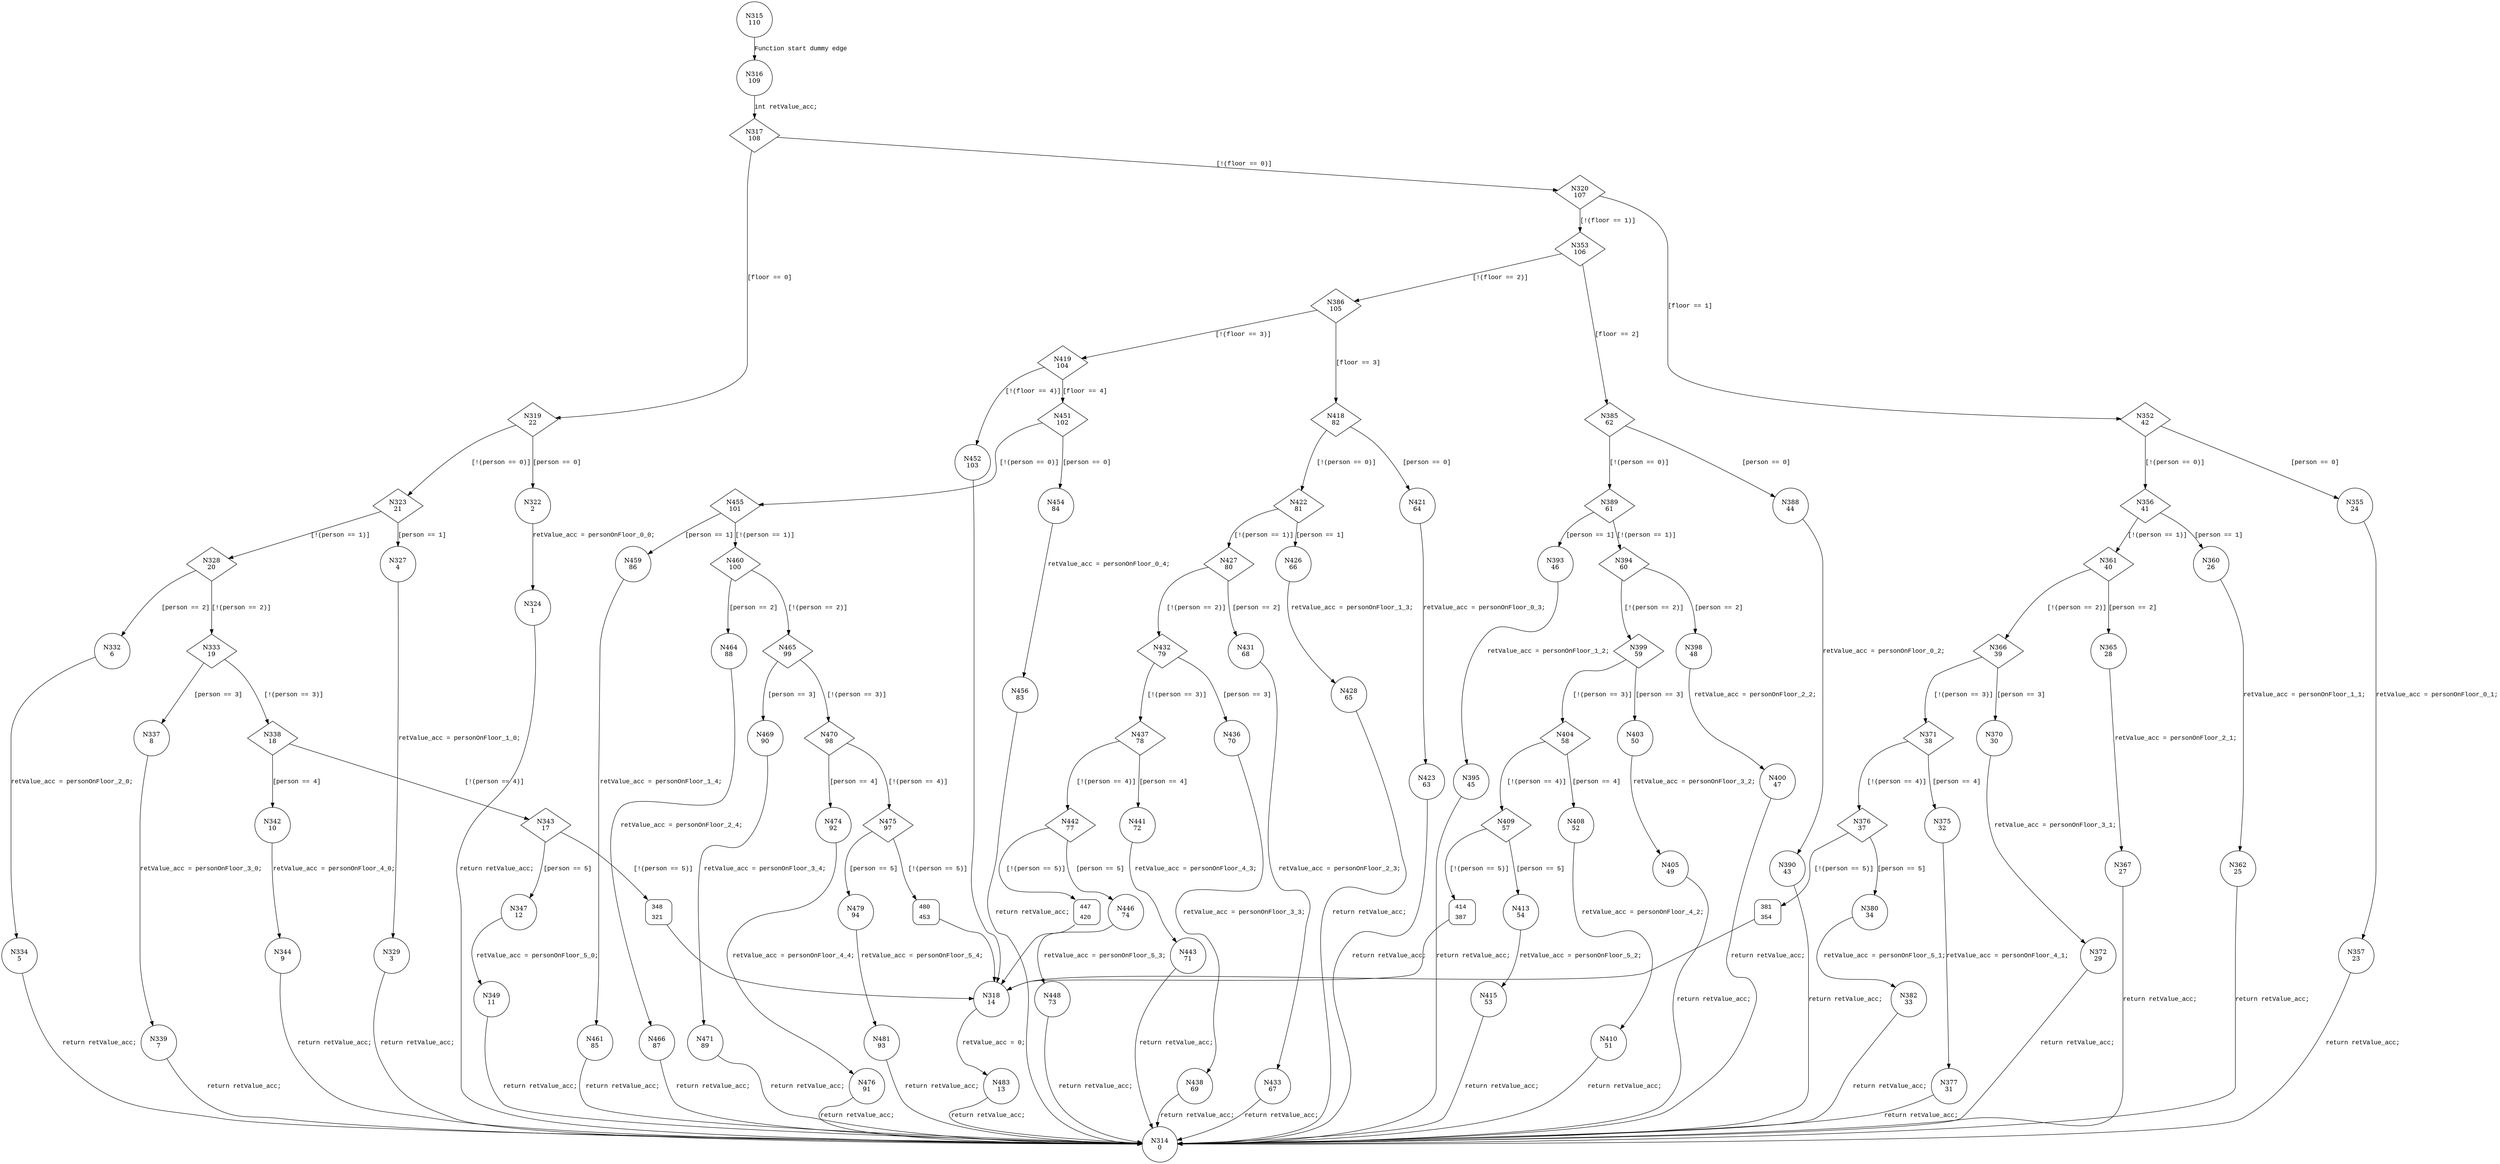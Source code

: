 digraph isPersonOnFloor {
315 [shape="circle" label="N315\n110"]
316 [shape="circle" label="N316\n109"]
317 [shape="diamond" label="N317\n108"]
319 [shape="diamond" label="N319\n22"]
320 [shape="diamond" label="N320\n107"]
352 [shape="diamond" label="N352\n42"]
353 [shape="diamond" label="N353\n106"]
385 [shape="diamond" label="N385\n62"]
386 [shape="diamond" label="N386\n105"]
418 [shape="diamond" label="N418\n82"]
419 [shape="diamond" label="N419\n104"]
451 [shape="diamond" label="N451\n102"]
452 [shape="circle" label="N452\n103"]
318 [shape="circle" label="N318\n14"]
483 [shape="circle" label="N483\n13"]
454 [shape="circle" label="N454\n84"]
455 [shape="diamond" label="N455\n101"]
459 [shape="circle" label="N459\n86"]
460 [shape="diamond" label="N460\n100"]
464 [shape="circle" label="N464\n88"]
465 [shape="diamond" label="N465\n99"]
469 [shape="circle" label="N469\n90"]
470 [shape="diamond" label="N470\n98"]
474 [shape="circle" label="N474\n92"]
475 [shape="diamond" label="N475\n97"]
479 [shape="circle" label="N479\n94"]
480 [shape="circle" label="N480\n96"]
481 [shape="circle" label="N481\n93"]
476 [shape="circle" label="N476\n91"]
471 [shape="circle" label="N471\n89"]
466 [shape="circle" label="N466\n87"]
461 [shape="circle" label="N461\n85"]
456 [shape="circle" label="N456\n83"]
421 [shape="circle" label="N421\n64"]
422 [shape="diamond" label="N422\n81"]
426 [shape="circle" label="N426\n66"]
427 [shape="diamond" label="N427\n80"]
431 [shape="circle" label="N431\n68"]
432 [shape="diamond" label="N432\n79"]
436 [shape="circle" label="N436\n70"]
437 [shape="diamond" label="N437\n78"]
441 [shape="circle" label="N441\n72"]
442 [shape="diamond" label="N442\n77"]
446 [shape="circle" label="N446\n74"]
447 [shape="circle" label="N447\n76"]
448 [shape="circle" label="N448\n73"]
443 [shape="circle" label="N443\n71"]
438 [shape="circle" label="N438\n69"]
433 [shape="circle" label="N433\n67"]
428 [shape="circle" label="N428\n65"]
423 [shape="circle" label="N423\n63"]
388 [shape="circle" label="N388\n44"]
389 [shape="diamond" label="N389\n61"]
393 [shape="circle" label="N393\n46"]
394 [shape="diamond" label="N394\n60"]
398 [shape="circle" label="N398\n48"]
399 [shape="diamond" label="N399\n59"]
403 [shape="circle" label="N403\n50"]
404 [shape="diamond" label="N404\n58"]
408 [shape="circle" label="N408\n52"]
409 [shape="diamond" label="N409\n57"]
413 [shape="circle" label="N413\n54"]
414 [shape="circle" label="N414\n56"]
415 [shape="circle" label="N415\n53"]
410 [shape="circle" label="N410\n51"]
405 [shape="circle" label="N405\n49"]
400 [shape="circle" label="N400\n47"]
395 [shape="circle" label="N395\n45"]
390 [shape="circle" label="N390\n43"]
355 [shape="circle" label="N355\n24"]
356 [shape="diamond" label="N356\n41"]
360 [shape="circle" label="N360\n26"]
361 [shape="diamond" label="N361\n40"]
365 [shape="circle" label="N365\n28"]
366 [shape="diamond" label="N366\n39"]
370 [shape="circle" label="N370\n30"]
371 [shape="diamond" label="N371\n38"]
375 [shape="circle" label="N375\n32"]
376 [shape="diamond" label="N376\n37"]
380 [shape="circle" label="N380\n34"]
381 [shape="circle" label="N381\n36"]
382 [shape="circle" label="N382\n33"]
377 [shape="circle" label="N377\n31"]
372 [shape="circle" label="N372\n29"]
367 [shape="circle" label="N367\n27"]
362 [shape="circle" label="N362\n25"]
357 [shape="circle" label="N357\n23"]
322 [shape="circle" label="N322\n2"]
323 [shape="diamond" label="N323\n21"]
327 [shape="circle" label="N327\n4"]
328 [shape="diamond" label="N328\n20"]
332 [shape="circle" label="N332\n6"]
333 [shape="diamond" label="N333\n19"]
337 [shape="circle" label="N337\n8"]
338 [shape="diamond" label="N338\n18"]
342 [shape="circle" label="N342\n10"]
343 [shape="diamond" label="N343\n17"]
347 [shape="circle" label="N347\n12"]
348 [shape="circle" label="N348\n16"]
349 [shape="circle" label="N349\n11"]
344 [shape="circle" label="N344\n9"]
339 [shape="circle" label="N339\n7"]
334 [shape="circle" label="N334\n5"]
329 [shape="circle" label="N329\n3"]
324 [shape="circle" label="N324\n1"]
314 [shape="circle" label="N314\n0"]
480 [style="filled,bold" penwidth="1" fillcolor="white" fontname="Courier New" shape="Mrecord" label=<<table border="0" cellborder="0" cellpadding="3" bgcolor="white"><tr><td align="right">480</td><td align="left"></td></tr><tr><td align="right">453</td><td align="left"></td></tr></table>>]
480 -> 318[label=""]
447 [style="filled,bold" penwidth="1" fillcolor="white" fontname="Courier New" shape="Mrecord" label=<<table border="0" cellborder="0" cellpadding="3" bgcolor="white"><tr><td align="right">447</td><td align="left"></td></tr><tr><td align="right">420</td><td align="left"></td></tr></table>>]
447 -> 318[label=""]
414 [style="filled,bold" penwidth="1" fillcolor="white" fontname="Courier New" shape="Mrecord" label=<<table border="0" cellborder="0" cellpadding="3" bgcolor="white"><tr><td align="right">414</td><td align="left"></td></tr><tr><td align="right">387</td><td align="left"></td></tr></table>>]
414 -> 318[label=""]
381 [style="filled,bold" penwidth="1" fillcolor="white" fontname="Courier New" shape="Mrecord" label=<<table border="0" cellborder="0" cellpadding="3" bgcolor="white"><tr><td align="right">381</td><td align="left"></td></tr><tr><td align="right">354</td><td align="left"></td></tr></table>>]
381 -> 318[label=""]
348 [style="filled,bold" penwidth="1" fillcolor="white" fontname="Courier New" shape="Mrecord" label=<<table border="0" cellborder="0" cellpadding="3" bgcolor="white"><tr><td align="right">348</td><td align="left"></td></tr><tr><td align="right">321</td><td align="left"></td></tr></table>>]
348 -> 318[label=""]
315 -> 316 [label="Function start dummy edge" fontname="Courier New"]
317 -> 319 [label="[floor == 0]" fontname="Courier New"]
317 -> 320 [label="[!(floor == 0)]" fontname="Courier New"]
320 -> 352 [label="[floor == 1]" fontname="Courier New"]
320 -> 353 [label="[!(floor == 1)]" fontname="Courier New"]
353 -> 385 [label="[floor == 2]" fontname="Courier New"]
353 -> 386 [label="[!(floor == 2)]" fontname="Courier New"]
386 -> 418 [label="[floor == 3]" fontname="Courier New"]
386 -> 419 [label="[!(floor == 3)]" fontname="Courier New"]
419 -> 451 [label="[floor == 4]" fontname="Courier New"]
419 -> 452 [label="[!(floor == 4)]" fontname="Courier New"]
318 -> 483 [label="retValue_acc = 0;" fontname="Courier New"]
451 -> 454 [label="[person == 0]" fontname="Courier New"]
451 -> 455 [label="[!(person == 0)]" fontname="Courier New"]
455 -> 459 [label="[person == 1]" fontname="Courier New"]
455 -> 460 [label="[!(person == 1)]" fontname="Courier New"]
460 -> 464 [label="[person == 2]" fontname="Courier New"]
460 -> 465 [label="[!(person == 2)]" fontname="Courier New"]
465 -> 469 [label="[person == 3]" fontname="Courier New"]
465 -> 470 [label="[!(person == 3)]" fontname="Courier New"]
470 -> 474 [label="[person == 4]" fontname="Courier New"]
470 -> 475 [label="[!(person == 4)]" fontname="Courier New"]
475 -> 479 [label="[person == 5]" fontname="Courier New"]
475 -> 480 [label="[!(person == 5)]" fontname="Courier New"]
479 -> 481 [label="retValue_acc = personOnFloor_5_4;" fontname="Courier New"]
474 -> 476 [label="retValue_acc = personOnFloor_4_4;" fontname="Courier New"]
469 -> 471 [label="retValue_acc = personOnFloor_3_4;" fontname="Courier New"]
464 -> 466 [label="retValue_acc = personOnFloor_2_4;" fontname="Courier New"]
459 -> 461 [label="retValue_acc = personOnFloor_1_4;" fontname="Courier New"]
454 -> 456 [label="retValue_acc = personOnFloor_0_4;" fontname="Courier New"]
418 -> 421 [label="[person == 0]" fontname="Courier New"]
418 -> 422 [label="[!(person == 0)]" fontname="Courier New"]
422 -> 426 [label="[person == 1]" fontname="Courier New"]
422 -> 427 [label="[!(person == 1)]" fontname="Courier New"]
427 -> 431 [label="[person == 2]" fontname="Courier New"]
427 -> 432 [label="[!(person == 2)]" fontname="Courier New"]
432 -> 436 [label="[person == 3]" fontname="Courier New"]
432 -> 437 [label="[!(person == 3)]" fontname="Courier New"]
437 -> 441 [label="[person == 4]" fontname="Courier New"]
437 -> 442 [label="[!(person == 4)]" fontname="Courier New"]
442 -> 446 [label="[person == 5]" fontname="Courier New"]
442 -> 447 [label="[!(person == 5)]" fontname="Courier New"]
446 -> 448 [label="retValue_acc = personOnFloor_5_3;" fontname="Courier New"]
441 -> 443 [label="retValue_acc = personOnFloor_4_3;" fontname="Courier New"]
436 -> 438 [label="retValue_acc = personOnFloor_3_3;" fontname="Courier New"]
431 -> 433 [label="retValue_acc = personOnFloor_2_3;" fontname="Courier New"]
426 -> 428 [label="retValue_acc = personOnFloor_1_3;" fontname="Courier New"]
421 -> 423 [label="retValue_acc = personOnFloor_0_3;" fontname="Courier New"]
385 -> 388 [label="[person == 0]" fontname="Courier New"]
385 -> 389 [label="[!(person == 0)]" fontname="Courier New"]
389 -> 393 [label="[person == 1]" fontname="Courier New"]
389 -> 394 [label="[!(person == 1)]" fontname="Courier New"]
394 -> 398 [label="[person == 2]" fontname="Courier New"]
394 -> 399 [label="[!(person == 2)]" fontname="Courier New"]
399 -> 403 [label="[person == 3]" fontname="Courier New"]
399 -> 404 [label="[!(person == 3)]" fontname="Courier New"]
404 -> 408 [label="[person == 4]" fontname="Courier New"]
404 -> 409 [label="[!(person == 4)]" fontname="Courier New"]
409 -> 413 [label="[person == 5]" fontname="Courier New"]
409 -> 414 [label="[!(person == 5)]" fontname="Courier New"]
413 -> 415 [label="retValue_acc = personOnFloor_5_2;" fontname="Courier New"]
408 -> 410 [label="retValue_acc = personOnFloor_4_2;" fontname="Courier New"]
403 -> 405 [label="retValue_acc = personOnFloor_3_2;" fontname="Courier New"]
398 -> 400 [label="retValue_acc = personOnFloor_2_2;" fontname="Courier New"]
393 -> 395 [label="retValue_acc = personOnFloor_1_2;" fontname="Courier New"]
388 -> 390 [label="retValue_acc = personOnFloor_0_2;" fontname="Courier New"]
352 -> 355 [label="[person == 0]" fontname="Courier New"]
352 -> 356 [label="[!(person == 0)]" fontname="Courier New"]
356 -> 360 [label="[person == 1]" fontname="Courier New"]
356 -> 361 [label="[!(person == 1)]" fontname="Courier New"]
361 -> 365 [label="[person == 2]" fontname="Courier New"]
361 -> 366 [label="[!(person == 2)]" fontname="Courier New"]
366 -> 370 [label="[person == 3]" fontname="Courier New"]
366 -> 371 [label="[!(person == 3)]" fontname="Courier New"]
371 -> 375 [label="[person == 4]" fontname="Courier New"]
371 -> 376 [label="[!(person == 4)]" fontname="Courier New"]
376 -> 380 [label="[person == 5]" fontname="Courier New"]
376 -> 381 [label="[!(person == 5)]" fontname="Courier New"]
380 -> 382 [label="retValue_acc = personOnFloor_5_1;" fontname="Courier New"]
375 -> 377 [label="retValue_acc = personOnFloor_4_1;" fontname="Courier New"]
370 -> 372 [label="retValue_acc = personOnFloor_3_1;" fontname="Courier New"]
365 -> 367 [label="retValue_acc = personOnFloor_2_1;" fontname="Courier New"]
360 -> 362 [label="retValue_acc = personOnFloor_1_1;" fontname="Courier New"]
355 -> 357 [label="retValue_acc = personOnFloor_0_1;" fontname="Courier New"]
319 -> 322 [label="[person == 0]" fontname="Courier New"]
319 -> 323 [label="[!(person == 0)]" fontname="Courier New"]
323 -> 327 [label="[person == 1]" fontname="Courier New"]
323 -> 328 [label="[!(person == 1)]" fontname="Courier New"]
328 -> 332 [label="[person == 2]" fontname="Courier New"]
328 -> 333 [label="[!(person == 2)]" fontname="Courier New"]
333 -> 337 [label="[person == 3]" fontname="Courier New"]
333 -> 338 [label="[!(person == 3)]" fontname="Courier New"]
338 -> 342 [label="[person == 4]" fontname="Courier New"]
338 -> 343 [label="[!(person == 4)]" fontname="Courier New"]
343 -> 347 [label="[person == 5]" fontname="Courier New"]
343 -> 348 [label="[!(person == 5)]" fontname="Courier New"]
347 -> 349 [label="retValue_acc = personOnFloor_5_0;" fontname="Courier New"]
342 -> 344 [label="retValue_acc = personOnFloor_4_0;" fontname="Courier New"]
337 -> 339 [label="retValue_acc = personOnFloor_3_0;" fontname="Courier New"]
332 -> 334 [label="retValue_acc = personOnFloor_2_0;" fontname="Courier New"]
327 -> 329 [label="retValue_acc = personOnFloor_1_0;" fontname="Courier New"]
322 -> 324 [label="retValue_acc = personOnFloor_0_0;" fontname="Courier New"]
316 -> 317 [label="int retValue_acc;" fontname="Courier New"]
452 -> 318 [label="" fontname="Courier New"]
483 -> 314 [label="return retValue_acc;" fontname="Courier New"]
481 -> 314 [label="return retValue_acc;" fontname="Courier New"]
476 -> 314 [label="return retValue_acc;" fontname="Courier New"]
471 -> 314 [label="return retValue_acc;" fontname="Courier New"]
466 -> 314 [label="return retValue_acc;" fontname="Courier New"]
461 -> 314 [label="return retValue_acc;" fontname="Courier New"]
456 -> 314 [label="return retValue_acc;" fontname="Courier New"]
448 -> 314 [label="return retValue_acc;" fontname="Courier New"]
443 -> 314 [label="return retValue_acc;" fontname="Courier New"]
438 -> 314 [label="return retValue_acc;" fontname="Courier New"]
433 -> 314 [label="return retValue_acc;" fontname="Courier New"]
428 -> 314 [label="return retValue_acc;" fontname="Courier New"]
423 -> 314 [label="return retValue_acc;" fontname="Courier New"]
415 -> 314 [label="return retValue_acc;" fontname="Courier New"]
410 -> 314 [label="return retValue_acc;" fontname="Courier New"]
405 -> 314 [label="return retValue_acc;" fontname="Courier New"]
400 -> 314 [label="return retValue_acc;" fontname="Courier New"]
395 -> 314 [label="return retValue_acc;" fontname="Courier New"]
390 -> 314 [label="return retValue_acc;" fontname="Courier New"]
382 -> 314 [label="return retValue_acc;" fontname="Courier New"]
377 -> 314 [label="return retValue_acc;" fontname="Courier New"]
372 -> 314 [label="return retValue_acc;" fontname="Courier New"]
367 -> 314 [label="return retValue_acc;" fontname="Courier New"]
362 -> 314 [label="return retValue_acc;" fontname="Courier New"]
357 -> 314 [label="return retValue_acc;" fontname="Courier New"]
349 -> 314 [label="return retValue_acc;" fontname="Courier New"]
344 -> 314 [label="return retValue_acc;" fontname="Courier New"]
339 -> 314 [label="return retValue_acc;" fontname="Courier New"]
334 -> 314 [label="return retValue_acc;" fontname="Courier New"]
329 -> 314 [label="return retValue_acc;" fontname="Courier New"]
324 -> 314 [label="return retValue_acc;" fontname="Courier New"]
}